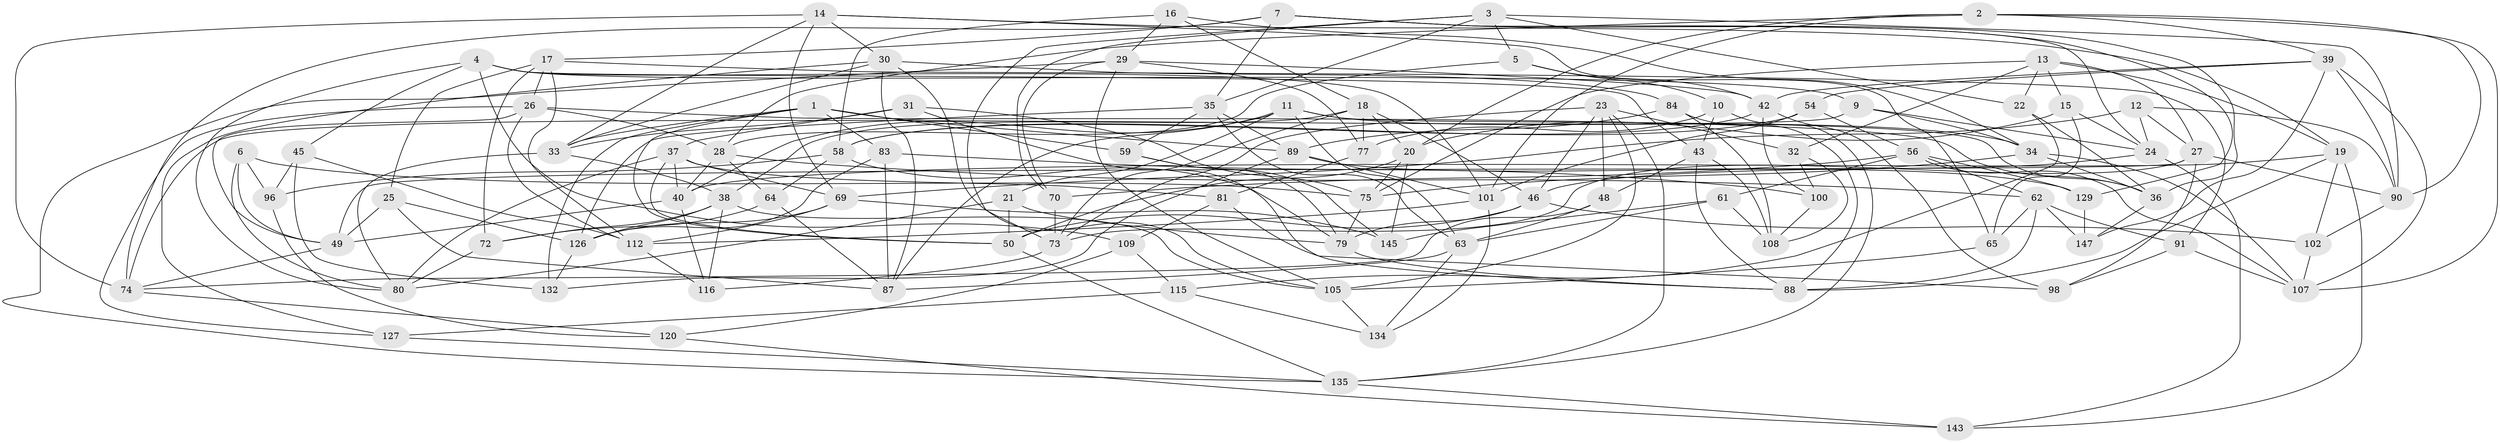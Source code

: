 // Generated by graph-tools (version 1.1) at 2025/52/02/27/25 19:52:32]
// undirected, 94 vertices, 240 edges
graph export_dot {
graph [start="1"]
  node [color=gray90,style=filled];
  1 [super="+47"];
  2 [super="+55"];
  3 [super="+8"];
  4 [super="+76"];
  5;
  6;
  7 [super="+139"];
  9;
  10;
  11 [super="+123"];
  12;
  13 [super="+99"];
  14 [super="+104"];
  15;
  16;
  17 [super="+53"];
  18 [super="+111"];
  19 [super="+119"];
  20 [super="+95"];
  21;
  22;
  23 [super="+93"];
  24 [super="+78"];
  25;
  26 [super="+121"];
  27 [super="+113"];
  28 [super="+128"];
  29 [super="+118"];
  30 [super="+85"];
  31;
  32;
  33 [super="+114"];
  34 [super="+57"];
  35 [super="+52"];
  36 [super="+68"];
  37 [super="+44"];
  38 [super="+60"];
  39 [super="+41"];
  40 [super="+133"];
  42 [super="+92"];
  43 [super="+67"];
  45;
  46 [super="+122"];
  48;
  49 [super="+125"];
  50 [super="+51"];
  54;
  56 [super="+131"];
  58 [super="+71"];
  59;
  61;
  62 [super="+66"];
  63 [super="+82"];
  64;
  65;
  69 [super="+110"];
  70;
  72;
  73 [super="+86"];
  74 [super="+130"];
  75 [super="+94"];
  77;
  79 [super="+146"];
  80 [super="+97"];
  81;
  83;
  84;
  87 [super="+106"];
  88 [super="+103"];
  89 [super="+140"];
  90 [super="+141"];
  91;
  96;
  98;
  100;
  101 [super="+124"];
  102;
  105 [super="+117"];
  107 [super="+142"];
  108 [super="+138"];
  109;
  112 [super="+136"];
  115;
  116;
  120;
  126 [super="+144"];
  127;
  129;
  132;
  134;
  135 [super="+137"];
  143;
  145;
  147;
  1 -- 59;
  1 -- 50;
  1 -- 89;
  1 -- 83;
  1 -- 132;
  1 -- 33;
  2 -- 107;
  2 -- 101;
  2 -- 20;
  2 -- 28;
  2 -- 39;
  2 -- 90;
  3 -- 22;
  3 -- 90;
  3 -- 5;
  3 -- 73;
  3 -- 35;
  3 -- 70;
  4 -- 9;
  4 -- 101;
  4 -- 45;
  4 -- 43;
  4 -- 109;
  4 -- 80;
  5 -- 42;
  5 -- 10;
  5 -- 28;
  6 -- 96;
  6 -- 80;
  6 -- 75;
  6 -- 49;
  7 -- 129;
  7 -- 24;
  7 -- 35;
  7 -- 17;
  7 -- 74;
  7 -- 36;
  9 -- 24;
  9 -- 74;
  9 -- 34;
  10 -- 135;
  10 -- 77;
  10 -- 43;
  11 -- 21;
  11 -- 36;
  11 -- 40;
  11 -- 87;
  11 -- 63;
  11 -- 34;
  12 -- 69;
  12 -- 27;
  12 -- 24;
  12 -- 90;
  13 -- 27;
  13 -- 15;
  13 -- 22;
  13 -- 32;
  13 -- 19;
  13 -- 75;
  14 -- 74;
  14 -- 19;
  14 -- 65;
  14 -- 33;
  14 -- 30;
  14 -- 69;
  15 -- 20;
  15 -- 65;
  15 -- 24;
  16 -- 34;
  16 -- 29;
  16 -- 58;
  16 -- 18;
  17 -- 25;
  17 -- 72;
  17 -- 91;
  17 -- 112;
  17 -- 26;
  18 -- 20;
  18 -- 46;
  18 -- 77;
  18 -- 73;
  18 -- 38;
  19 -- 143;
  19 -- 88;
  19 -- 40;
  19 -- 102;
  20 -- 145;
  20 -- 75;
  20 -- 50;
  21 -- 50;
  21 -- 79;
  21 -- 80;
  22 -- 115;
  22 -- 36;
  23 -- 48;
  23 -- 105;
  23 -- 135;
  23 -- 32;
  23 -- 46;
  23 -- 73;
  24 -- 143;
  24 -- 46;
  25 -- 49;
  25 -- 87;
  25 -- 126;
  26 -- 49;
  26 -- 127;
  26 -- 28;
  26 -- 36;
  26 -- 112;
  27 -- 49;
  27 -- 98;
  27 -- 73;
  27 -- 90;
  28 -- 40;
  28 -- 64;
  28 -- 62;
  29 -- 135;
  29 -- 70;
  29 -- 42;
  29 -- 105;
  29 -- 77;
  30 -- 84;
  30 -- 127;
  30 -- 105;
  30 -- 87;
  30 -- 33;
  31 -- 88;
  31 -- 33;
  31 -- 75;
  31 -- 37;
  32 -- 108;
  32 -- 100;
  33 -- 38;
  33 -- 80;
  34 -- 36;
  34 -- 107;
  34 -- 75;
  35 -- 126;
  35 -- 63;
  35 -- 89;
  35 -- 59;
  36 -- 147;
  37 -- 50;
  37 -- 81;
  37 -- 69;
  37 -- 80;
  37 -- 40;
  38 -- 116;
  38 -- 72;
  38 -- 126;
  38 -- 105;
  39 -- 90;
  39 -- 147;
  39 -- 42;
  39 -- 107;
  39 -- 54;
  40 -- 49;
  40 -- 116;
  42 -- 100;
  42 -- 58;
  42 -- 98;
  43 -- 48;
  43 -- 108 [weight=2];
  43 -- 88;
  45 -- 112;
  45 -- 132;
  45 -- 96;
  46 -- 102;
  46 -- 50;
  46 -- 79;
  48 -- 63;
  48 -- 74;
  49 -- 74;
  50 -- 135;
  54 -- 101;
  54 -- 58;
  54 -- 56;
  56 -- 61;
  56 -- 129;
  56 -- 62;
  56 -- 70;
  56 -- 107;
  58 -- 64;
  58 -- 79;
  58 -- 96;
  59 -- 145;
  59 -- 79;
  61 -- 145;
  61 -- 108;
  61 -- 63;
  62 -- 88;
  62 -- 65;
  62 -- 91;
  62 -- 147;
  63 -- 134;
  63 -- 87;
  64 -- 87;
  64 -- 72;
  65 -- 105;
  69 -- 145;
  69 -- 112;
  69 -- 126;
  70 -- 73;
  72 -- 80;
  73 -- 116;
  74 -- 120;
  75 -- 79;
  77 -- 81;
  79 -- 88;
  81 -- 98;
  81 -- 109;
  83 -- 126;
  83 -- 87;
  83 -- 100;
  84 -- 89;
  84 -- 108;
  84 -- 88;
  89 -- 129;
  89 -- 132;
  89 -- 101;
  90 -- 102;
  91 -- 98;
  91 -- 107;
  96 -- 120;
  100 -- 108;
  101 -- 134;
  101 -- 112;
  102 -- 107;
  105 -- 134;
  109 -- 115;
  109 -- 120;
  112 -- 116;
  115 -- 127;
  115 -- 134;
  120 -- 143;
  126 -- 132;
  127 -- 135;
  129 -- 147;
  135 -- 143;
}
